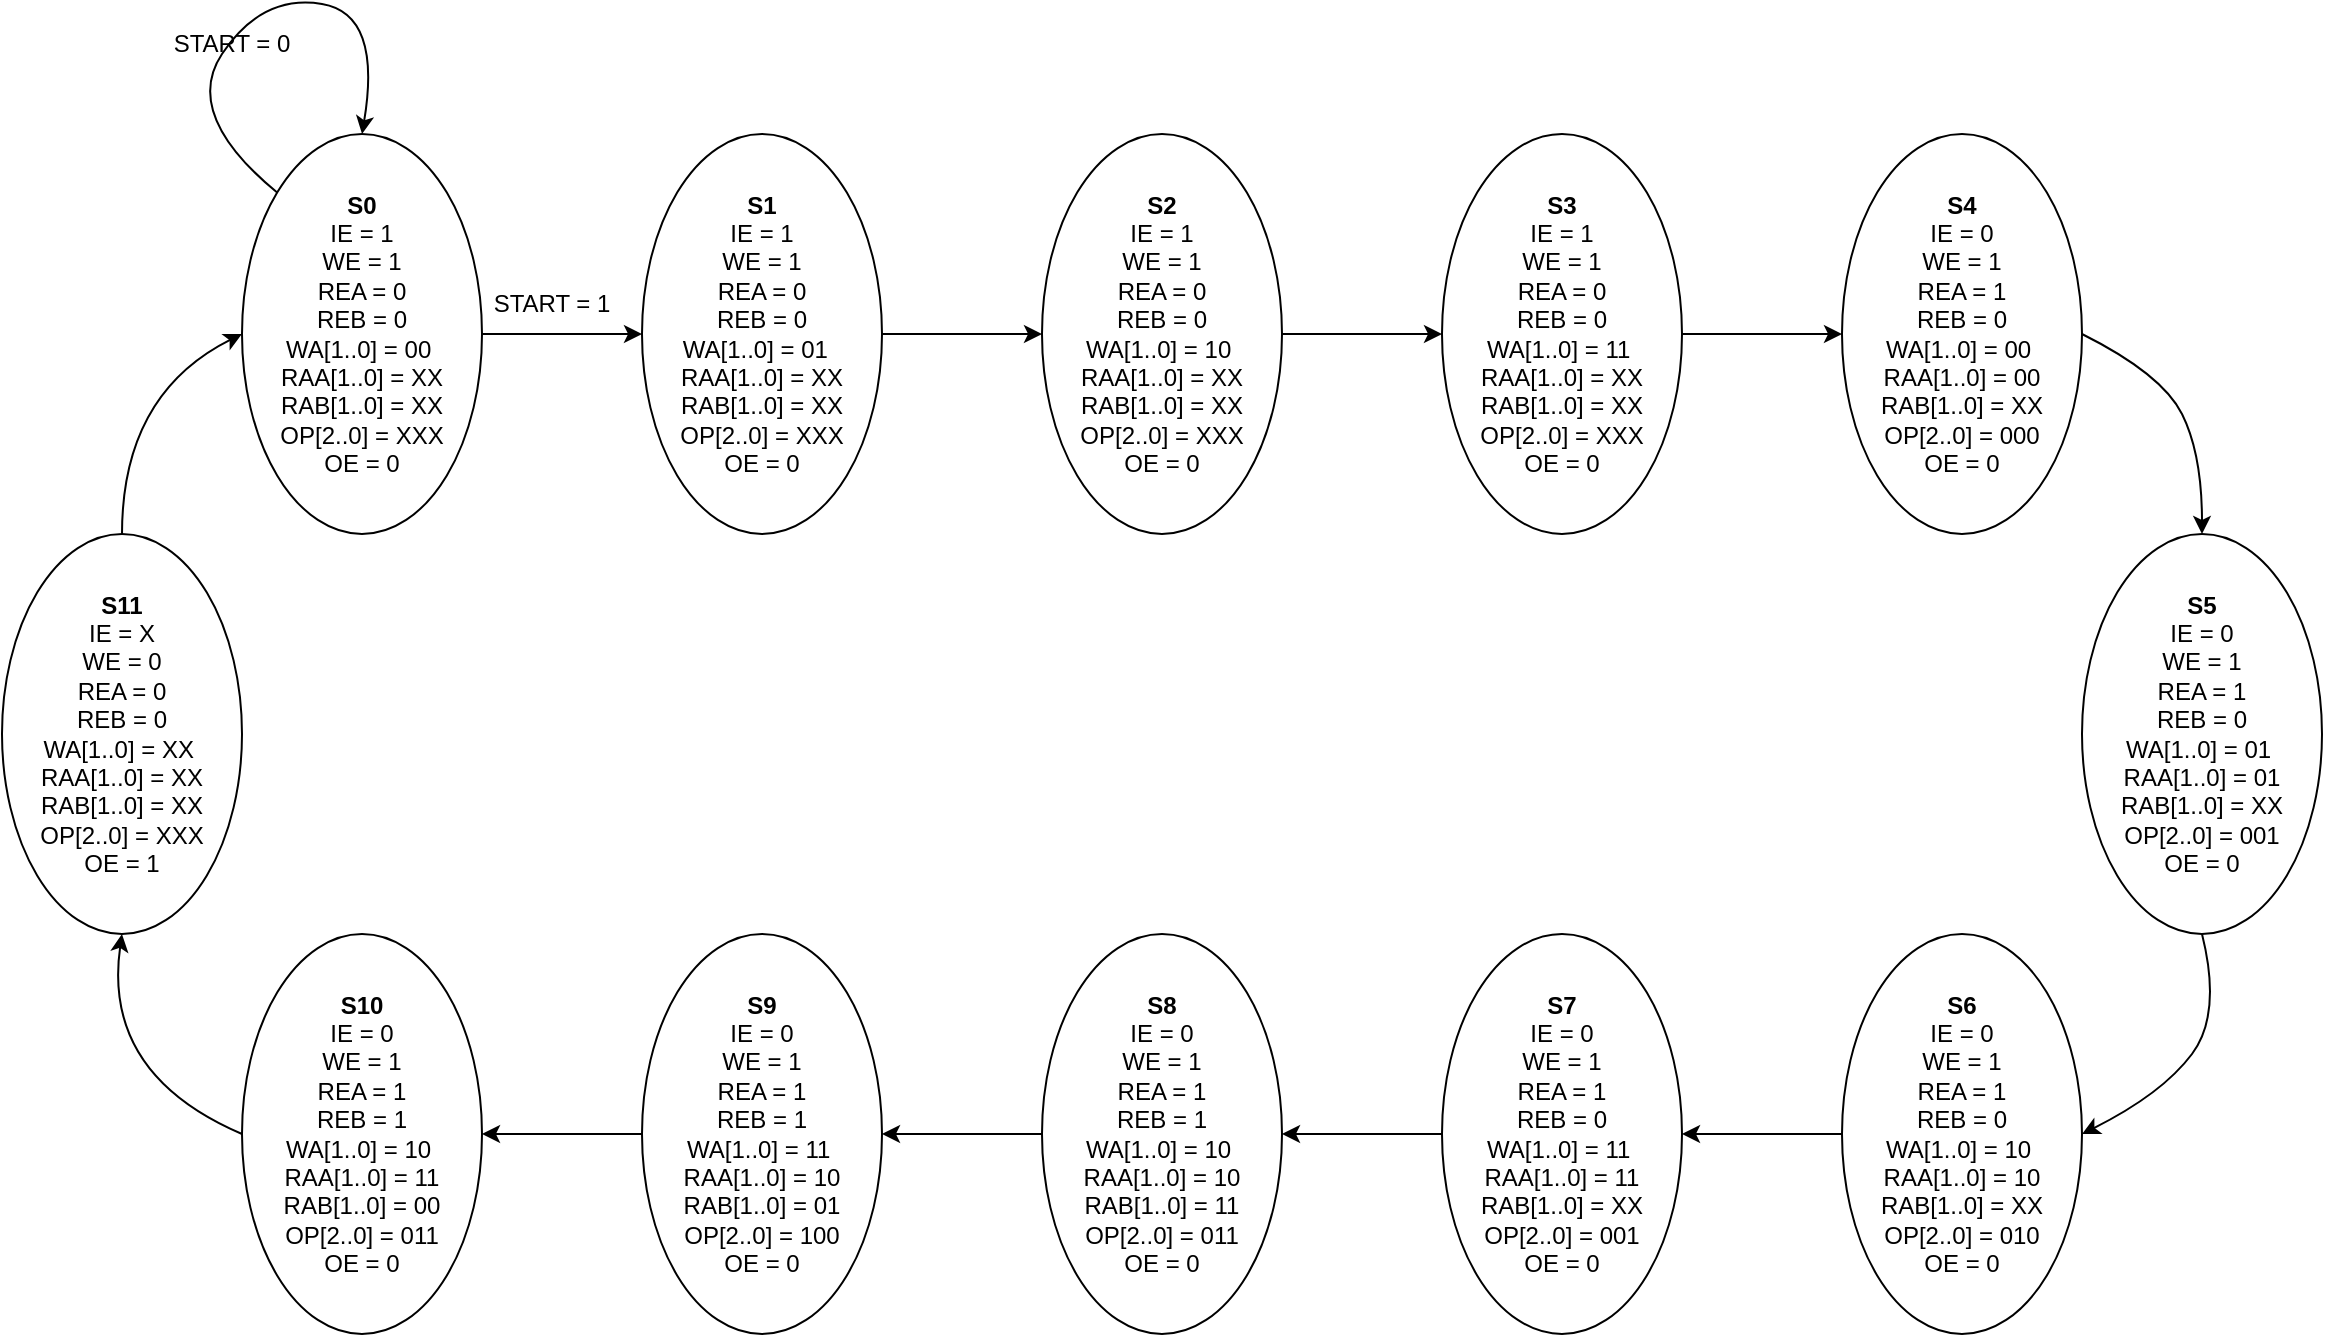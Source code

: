 <mxfile version="21.3.8" type="device">
  <diagram name="Page-1" id="VS1oO5ibQx5XVfMO6Kc4">
    <mxGraphModel dx="2403" dy="1121" grid="0" gridSize="10" guides="1" tooltips="1" connect="1" arrows="1" fold="1" page="0" pageScale="1" pageWidth="850" pageHeight="1100" math="0" shadow="0">
      <root>
        <mxCell id="0" />
        <mxCell id="1" parent="0" />
        <mxCell id="FRh-b3wu35y1rw_efmFj-13" value="" style="edgeStyle=orthogonalEdgeStyle;rounded=0;orthogonalLoop=1;jettySize=auto;html=1;" edge="1" parent="1" source="FRh-b3wu35y1rw_efmFj-1" target="FRh-b3wu35y1rw_efmFj-2">
          <mxGeometry relative="1" as="geometry" />
        </mxCell>
        <mxCell id="FRh-b3wu35y1rw_efmFj-1" value="&lt;b&gt;S0&lt;br&gt;&lt;/b&gt;&lt;span style=&quot;border-color: var(--border-color);&quot;&gt;IE = 1&lt;/span&gt;&lt;br&gt;WE = 1&lt;br&gt;REA = 0&lt;br&gt;&lt;span style=&quot;border-color: var(--border-color);&quot;&gt;REB = 0&lt;br&gt;&lt;/span&gt;&lt;span style=&quot;border-color: var(--border-color);&quot;&gt;WA[1..0] = 00&amp;nbsp;&lt;br style=&quot;border-color: var(--border-color);&quot;&gt;&lt;/span&gt;RAA[1..0] = XX&lt;br&gt;RAB[1..0] = XX&lt;br&gt;OP[2..0] = XXX&lt;br&gt;OE = 0" style="ellipse;whiteSpace=wrap;html=1;" vertex="1" parent="1">
          <mxGeometry x="100" y="40" width="120" height="200" as="geometry" />
        </mxCell>
        <mxCell id="FRh-b3wu35y1rw_efmFj-14" value="" style="edgeStyle=orthogonalEdgeStyle;rounded=0;orthogonalLoop=1;jettySize=auto;html=1;" edge="1" parent="1" source="FRh-b3wu35y1rw_efmFj-2" target="FRh-b3wu35y1rw_efmFj-3">
          <mxGeometry relative="1" as="geometry" />
        </mxCell>
        <mxCell id="FRh-b3wu35y1rw_efmFj-2" value="&lt;b style=&quot;border-color: var(--border-color);&quot;&gt;S1&lt;br style=&quot;border-color: var(--border-color);&quot;&gt;&lt;/b&gt;&lt;span style=&quot;border-color: var(--border-color);&quot;&gt;IE = 1&lt;/span&gt;&lt;span style=&quot;border-color: var(--border-color);&quot;&gt;&lt;br style=&quot;border-color: var(--border-color);&quot;&gt;WE = 1&lt;br style=&quot;border-color: var(--border-color);&quot;&gt;REA = 0&lt;br style=&quot;border-color: var(--border-color);&quot;&gt;&lt;/span&gt;&lt;span style=&quot;border-color: var(--border-color);&quot;&gt;REB = 0&lt;br style=&quot;border-color: var(--border-color);&quot;&gt;&lt;/span&gt;&lt;span style=&quot;border-color: var(--border-color);&quot;&gt;WA[1..0] = 01&amp;nbsp;&amp;nbsp;&lt;br style=&quot;border-color: var(--border-color);&quot;&gt;&lt;/span&gt;&lt;span style=&quot;border-color: var(--border-color);&quot;&gt;RAA[1..0] = XX&lt;br style=&quot;border-color: var(--border-color);&quot;&gt;RAB[1..0] = XX&lt;br style=&quot;border-color: var(--border-color);&quot;&gt;OP[2..0] = XXX&lt;br style=&quot;border-color: var(--border-color);&quot;&gt;OE = 0&lt;/span&gt;" style="ellipse;whiteSpace=wrap;html=1;" vertex="1" parent="1">
          <mxGeometry x="300" y="40" width="120" height="200" as="geometry" />
        </mxCell>
        <mxCell id="FRh-b3wu35y1rw_efmFj-15" value="" style="edgeStyle=orthogonalEdgeStyle;rounded=0;orthogonalLoop=1;jettySize=auto;html=1;" edge="1" parent="1" source="FRh-b3wu35y1rw_efmFj-3" target="FRh-b3wu35y1rw_efmFj-4">
          <mxGeometry relative="1" as="geometry" />
        </mxCell>
        <mxCell id="FRh-b3wu35y1rw_efmFj-3" value="&lt;b style=&quot;border-color: var(--border-color);&quot;&gt;S2&lt;br style=&quot;border-color: var(--border-color);&quot;&gt;&lt;/b&gt;&lt;span style=&quot;border-color: var(--border-color);&quot;&gt;IE = 1&lt;/span&gt;&lt;span style=&quot;border-color: var(--border-color);&quot;&gt;&lt;br style=&quot;border-color: var(--border-color);&quot;&gt;WE = 1&lt;br style=&quot;border-color: var(--border-color);&quot;&gt;REA = 0&lt;br style=&quot;border-color: var(--border-color);&quot;&gt;&lt;/span&gt;&lt;span style=&quot;border-color: var(--border-color);&quot;&gt;REB = 0&lt;br style=&quot;border-color: var(--border-color);&quot;&gt;&lt;/span&gt;&lt;span style=&quot;border-color: var(--border-color);&quot;&gt;WA[1..0] = 10&amp;nbsp;&lt;br style=&quot;border-color: var(--border-color);&quot;&gt;&lt;/span&gt;&lt;span style=&quot;border-color: var(--border-color);&quot;&gt;RAA[1..0] = XX&lt;br style=&quot;border-color: var(--border-color);&quot;&gt;RAB[1..0] = XX&lt;br style=&quot;border-color: var(--border-color);&quot;&gt;OP[2..0] = XXX&lt;br style=&quot;border-color: var(--border-color);&quot;&gt;OE = 0&lt;/span&gt;" style="ellipse;whiteSpace=wrap;html=1;" vertex="1" parent="1">
          <mxGeometry x="500" y="40" width="120" height="200" as="geometry" />
        </mxCell>
        <mxCell id="FRh-b3wu35y1rw_efmFj-16" value="" style="edgeStyle=orthogonalEdgeStyle;rounded=0;orthogonalLoop=1;jettySize=auto;html=1;" edge="1" parent="1" source="FRh-b3wu35y1rw_efmFj-4" target="FRh-b3wu35y1rw_efmFj-6">
          <mxGeometry relative="1" as="geometry" />
        </mxCell>
        <mxCell id="FRh-b3wu35y1rw_efmFj-4" value="&lt;b style=&quot;border-color: var(--border-color);&quot;&gt;S3&lt;br style=&quot;border-color: var(--border-color);&quot;&gt;&lt;/b&gt;&lt;span style=&quot;border-color: var(--border-color);&quot;&gt;IE = 1&lt;/span&gt;&lt;span style=&quot;border-color: var(--border-color);&quot;&gt;&lt;br style=&quot;border-color: var(--border-color);&quot;&gt;WE = 1&lt;br style=&quot;border-color: var(--border-color);&quot;&gt;REA = 0&lt;br style=&quot;border-color: var(--border-color);&quot;&gt;&lt;/span&gt;&lt;span style=&quot;border-color: var(--border-color);&quot;&gt;REB = 0&lt;br style=&quot;border-color: var(--border-color);&quot;&gt;&lt;/span&gt;&lt;span style=&quot;border-color: var(--border-color);&quot;&gt;WA[1..0] = 11&amp;nbsp;&lt;br style=&quot;border-color: var(--border-color);&quot;&gt;&lt;/span&gt;&lt;span style=&quot;border-color: var(--border-color);&quot;&gt;RAA[1..0] = XX&lt;br style=&quot;border-color: var(--border-color);&quot;&gt;RAB[1..0] = XX&lt;br style=&quot;border-color: var(--border-color);&quot;&gt;OP[2..0] = XXX&lt;br style=&quot;border-color: var(--border-color);&quot;&gt;OE = 0&lt;/span&gt;" style="ellipse;whiteSpace=wrap;html=1;" vertex="1" parent="1">
          <mxGeometry x="700" y="40" width="120" height="200" as="geometry" />
        </mxCell>
        <mxCell id="FRh-b3wu35y1rw_efmFj-5" value="&lt;b style=&quot;border-color: var(--border-color);&quot;&gt;S11&lt;br style=&quot;border-color: var(--border-color);&quot;&gt;&lt;/b&gt;&lt;span style=&quot;border-color: var(--border-color);&quot;&gt;IE = X&lt;/span&gt;&lt;span style=&quot;border-color: var(--border-color);&quot;&gt;&lt;br style=&quot;border-color: var(--border-color);&quot;&gt;WE = 0&lt;br style=&quot;border-color: var(--border-color);&quot;&gt;REA = 0&lt;br style=&quot;border-color: var(--border-color);&quot;&gt;&lt;/span&gt;&lt;span style=&quot;border-color: var(--border-color);&quot;&gt;REB = 0&lt;br style=&quot;border-color: var(--border-color);&quot;&gt;&lt;/span&gt;&lt;span style=&quot;border-color: var(--border-color);&quot;&gt;WA[1..0] = XX&amp;nbsp;&lt;br style=&quot;border-color: var(--border-color);&quot;&gt;&lt;/span&gt;&lt;span style=&quot;border-color: var(--border-color);&quot;&gt;RAA[1..0] = XX&lt;br style=&quot;border-color: var(--border-color);&quot;&gt;RAB[1..0] = XX&lt;br style=&quot;border-color: var(--border-color);&quot;&gt;OP[2..0] = XXX&lt;br style=&quot;border-color: var(--border-color);&quot;&gt;OE = 1&lt;/span&gt;" style="ellipse;whiteSpace=wrap;html=1;" vertex="1" parent="1">
          <mxGeometry x="-20" y="240" width="120" height="200" as="geometry" />
        </mxCell>
        <mxCell id="FRh-b3wu35y1rw_efmFj-6" value="&lt;b style=&quot;border-color: var(--border-color);&quot;&gt;S4&lt;br style=&quot;border-color: var(--border-color);&quot;&gt;&lt;/b&gt;&lt;span style=&quot;border-color: var(--border-color);&quot;&gt;IE = 0&lt;/span&gt;&lt;span style=&quot;border-color: var(--border-color);&quot;&gt;&lt;br style=&quot;border-color: var(--border-color);&quot;&gt;WE = 1&lt;br style=&quot;border-color: var(--border-color);&quot;&gt;REA = 1&lt;br style=&quot;border-color: var(--border-color);&quot;&gt;&lt;/span&gt;&lt;span style=&quot;border-color: var(--border-color);&quot;&gt;REB = 0&lt;br style=&quot;border-color: var(--border-color);&quot;&gt;&lt;/span&gt;&lt;span style=&quot;border-color: var(--border-color);&quot;&gt;WA[1..0] = 00&amp;nbsp;&lt;br style=&quot;border-color: var(--border-color);&quot;&gt;&lt;/span&gt;&lt;span style=&quot;border-color: var(--border-color);&quot;&gt;RAA[1..0] = 00&lt;br style=&quot;border-color: var(--border-color);&quot;&gt;RAB[1..0] = XX&lt;br style=&quot;border-color: var(--border-color);&quot;&gt;OP[2..0] = 000&lt;br style=&quot;border-color: var(--border-color);&quot;&gt;OE =&lt;b&gt;&amp;nbsp;&lt;/b&gt;0&lt;/span&gt;" style="ellipse;whiteSpace=wrap;html=1;" vertex="1" parent="1">
          <mxGeometry x="900" y="40" width="120" height="200" as="geometry" />
        </mxCell>
        <mxCell id="FRh-b3wu35y1rw_efmFj-7" value="&lt;b style=&quot;border-color: var(--border-color);&quot;&gt;S5&lt;br style=&quot;border-color: var(--border-color);&quot;&gt;&lt;/b&gt;&lt;span style=&quot;border-color: var(--border-color);&quot;&gt;IE = 0&lt;/span&gt;&lt;span style=&quot;border-color: var(--border-color);&quot;&gt;&lt;br style=&quot;border-color: var(--border-color);&quot;&gt;WE = 1&lt;br style=&quot;border-color: var(--border-color);&quot;&gt;REA = 1&lt;br style=&quot;border-color: var(--border-color);&quot;&gt;&lt;/span&gt;&lt;span style=&quot;border-color: var(--border-color);&quot;&gt;REB = 0&lt;br style=&quot;border-color: var(--border-color);&quot;&gt;&lt;/span&gt;&lt;span style=&quot;border-color: var(--border-color);&quot;&gt;WA[1..0] = 01&amp;nbsp;&lt;br style=&quot;border-color: var(--border-color);&quot;&gt;&lt;/span&gt;&lt;span style=&quot;border-color: var(--border-color);&quot;&gt;RAA[1..0] = 01&lt;br style=&quot;border-color: var(--border-color);&quot;&gt;RAB[1..0] = XX&lt;br style=&quot;border-color: var(--border-color);&quot;&gt;OP[2..0] = 001&lt;br style=&quot;border-color: var(--border-color);&quot;&gt;OE = 0&lt;/span&gt;" style="ellipse;whiteSpace=wrap;html=1;" vertex="1" parent="1">
          <mxGeometry x="1020" y="240" width="120" height="200" as="geometry" />
        </mxCell>
        <mxCell id="FRh-b3wu35y1rw_efmFj-8" value="&lt;b style=&quot;border-color: var(--border-color);&quot;&gt;S10&lt;br style=&quot;border-color: var(--border-color);&quot;&gt;&lt;/b&gt;&lt;span style=&quot;border-color: var(--border-color);&quot;&gt;IE = 0&lt;/span&gt;&lt;span style=&quot;border-color: var(--border-color);&quot;&gt;&lt;br style=&quot;border-color: var(--border-color);&quot;&gt;WE = 1&lt;br style=&quot;border-color: var(--border-color);&quot;&gt;REA = 1&lt;br style=&quot;border-color: var(--border-color);&quot;&gt;&lt;/span&gt;&lt;span style=&quot;border-color: var(--border-color);&quot;&gt;REB = 1&lt;br style=&quot;border-color: var(--border-color);&quot;&gt;&lt;/span&gt;&lt;span style=&quot;border-color: var(--border-color);&quot;&gt;WA[1..0] = 10&amp;nbsp;&lt;br style=&quot;border-color: var(--border-color);&quot;&gt;&lt;/span&gt;&lt;span style=&quot;border-color: var(--border-color);&quot;&gt;RAA[1..0] = 11&lt;br style=&quot;border-color: var(--border-color);&quot;&gt;RAB[1..0] = 00&lt;br style=&quot;border-color: var(--border-color);&quot;&gt;OP[2..0] = 011&lt;br style=&quot;border-color: var(--border-color);&quot;&gt;OE =&lt;/span&gt;&lt;b style=&quot;border-color: var(--border-color);&quot;&gt;&amp;nbsp;&lt;/b&gt;&lt;span style=&quot;border-color: var(--border-color);&quot;&gt;0&lt;/span&gt;" style="ellipse;whiteSpace=wrap;html=1;" vertex="1" parent="1">
          <mxGeometry x="100" y="440" width="120" height="200" as="geometry" />
        </mxCell>
        <mxCell id="FRh-b3wu35y1rw_efmFj-24" value="" style="edgeStyle=orthogonalEdgeStyle;rounded=0;orthogonalLoop=1;jettySize=auto;html=1;" edge="1" parent="1" source="FRh-b3wu35y1rw_efmFj-9" target="FRh-b3wu35y1rw_efmFj-8">
          <mxGeometry relative="1" as="geometry" />
        </mxCell>
        <mxCell id="FRh-b3wu35y1rw_efmFj-9" value="&lt;b style=&quot;border-color: var(--border-color);&quot;&gt;S9&lt;br style=&quot;border-color: var(--border-color);&quot;&gt;&lt;/b&gt;&lt;span style=&quot;border-color: var(--border-color);&quot;&gt;IE = 0&lt;/span&gt;&lt;span style=&quot;border-color: var(--border-color);&quot;&gt;&lt;br style=&quot;border-color: var(--border-color);&quot;&gt;WE = 1&lt;br style=&quot;border-color: var(--border-color);&quot;&gt;REA = 1&lt;br style=&quot;border-color: var(--border-color);&quot;&gt;&lt;/span&gt;&lt;span style=&quot;border-color: var(--border-color);&quot;&gt;REB = 1&lt;br style=&quot;border-color: var(--border-color);&quot;&gt;&lt;/span&gt;&lt;span style=&quot;border-color: var(--border-color);&quot;&gt;WA[1..0] = 11&amp;nbsp;&lt;br style=&quot;border-color: var(--border-color);&quot;&gt;&lt;/span&gt;&lt;span style=&quot;border-color: var(--border-color);&quot;&gt;RAA[1..0] = 10&lt;br style=&quot;border-color: var(--border-color);&quot;&gt;RAB[1..0] = 01&lt;br style=&quot;border-color: var(--border-color);&quot;&gt;OP[2..0] = 100&lt;br style=&quot;border-color: var(--border-color);&quot;&gt;OE = 0&lt;/span&gt;" style="ellipse;whiteSpace=wrap;html=1;" vertex="1" parent="1">
          <mxGeometry x="300" y="440" width="120" height="200" as="geometry" />
        </mxCell>
        <mxCell id="FRh-b3wu35y1rw_efmFj-23" value="" style="edgeStyle=orthogonalEdgeStyle;rounded=0;orthogonalLoop=1;jettySize=auto;html=1;" edge="1" parent="1" source="FRh-b3wu35y1rw_efmFj-10" target="FRh-b3wu35y1rw_efmFj-9">
          <mxGeometry relative="1" as="geometry" />
        </mxCell>
        <mxCell id="FRh-b3wu35y1rw_efmFj-10" value="&lt;b style=&quot;border-color: var(--border-color);&quot;&gt;S8&lt;br style=&quot;border-color: var(--border-color);&quot;&gt;&lt;/b&gt;&lt;span style=&quot;border-color: var(--border-color);&quot;&gt;IE = 0&lt;/span&gt;&lt;span style=&quot;border-color: var(--border-color);&quot;&gt;&lt;br style=&quot;border-color: var(--border-color);&quot;&gt;WE = 1&lt;br style=&quot;border-color: var(--border-color);&quot;&gt;REA = 1&lt;br style=&quot;border-color: var(--border-color);&quot;&gt;&lt;/span&gt;&lt;span style=&quot;border-color: var(--border-color);&quot;&gt;REB = 1&lt;br style=&quot;border-color: var(--border-color);&quot;&gt;&lt;/span&gt;&lt;span style=&quot;border-color: var(--border-color);&quot;&gt;WA[1..0] = 10&amp;nbsp;&lt;br style=&quot;border-color: var(--border-color);&quot;&gt;&lt;/span&gt;&lt;span style=&quot;border-color: var(--border-color);&quot;&gt;RAA[1..0] = 10&lt;br style=&quot;border-color: var(--border-color);&quot;&gt;RAB[1..0] = 11&lt;br style=&quot;border-color: var(--border-color);&quot;&gt;OP[2..0] = 011&lt;br style=&quot;border-color: var(--border-color);&quot;&gt;OE = 0&lt;/span&gt;" style="ellipse;whiteSpace=wrap;html=1;" vertex="1" parent="1">
          <mxGeometry x="500" y="440" width="120" height="200" as="geometry" />
        </mxCell>
        <mxCell id="FRh-b3wu35y1rw_efmFj-22" value="" style="edgeStyle=orthogonalEdgeStyle;rounded=0;orthogonalLoop=1;jettySize=auto;html=1;" edge="1" parent="1" source="FRh-b3wu35y1rw_efmFj-11" target="FRh-b3wu35y1rw_efmFj-10">
          <mxGeometry relative="1" as="geometry" />
        </mxCell>
        <mxCell id="FRh-b3wu35y1rw_efmFj-11" value="&lt;b style=&quot;border-color: var(--border-color);&quot;&gt;S7&lt;br style=&quot;border-color: var(--border-color);&quot;&gt;&lt;/b&gt;&lt;span style=&quot;border-color: var(--border-color);&quot;&gt;IE = 0&lt;/span&gt;&lt;span style=&quot;border-color: var(--border-color);&quot;&gt;&lt;br style=&quot;border-color: var(--border-color);&quot;&gt;WE = 1&lt;br style=&quot;border-color: var(--border-color);&quot;&gt;REA = 1&lt;br style=&quot;border-color: var(--border-color);&quot;&gt;&lt;/span&gt;&lt;span style=&quot;border-color: var(--border-color);&quot;&gt;REB = 0&lt;br style=&quot;border-color: var(--border-color);&quot;&gt;&lt;/span&gt;&lt;span style=&quot;border-color: var(--border-color);&quot;&gt;WA[1..0] = 11&amp;nbsp;&lt;br style=&quot;border-color: var(--border-color);&quot;&gt;&lt;/span&gt;&lt;span style=&quot;border-color: var(--border-color);&quot;&gt;RAA[1..0] = 11&lt;br style=&quot;border-color: var(--border-color);&quot;&gt;RAB[1..0] = XX&lt;br style=&quot;border-color: var(--border-color);&quot;&gt;OP[2..0] = 001&lt;br style=&quot;border-color: var(--border-color);&quot;&gt;OE = 0&lt;/span&gt;" style="ellipse;whiteSpace=wrap;html=1;" vertex="1" parent="1">
          <mxGeometry x="700" y="440" width="120" height="200" as="geometry" />
        </mxCell>
        <mxCell id="FRh-b3wu35y1rw_efmFj-21" value="" style="edgeStyle=orthogonalEdgeStyle;rounded=0;orthogonalLoop=1;jettySize=auto;html=1;" edge="1" parent="1" source="FRh-b3wu35y1rw_efmFj-12" target="FRh-b3wu35y1rw_efmFj-11">
          <mxGeometry relative="1" as="geometry" />
        </mxCell>
        <mxCell id="FRh-b3wu35y1rw_efmFj-12" value="&lt;b style=&quot;border-color: var(--border-color);&quot;&gt;S6&lt;br style=&quot;border-color: var(--border-color);&quot;&gt;&lt;/b&gt;&lt;span style=&quot;border-color: var(--border-color);&quot;&gt;IE = 0&lt;/span&gt;&lt;span style=&quot;border-color: var(--border-color);&quot;&gt;&lt;br style=&quot;border-color: var(--border-color);&quot;&gt;WE = 1&lt;br style=&quot;border-color: var(--border-color);&quot;&gt;REA = 1&lt;br style=&quot;border-color: var(--border-color);&quot;&gt;&lt;/span&gt;&lt;span style=&quot;border-color: var(--border-color);&quot;&gt;REB = 0&lt;br style=&quot;border-color: var(--border-color);&quot;&gt;&lt;/span&gt;&lt;span style=&quot;border-color: var(--border-color);&quot;&gt;WA[1..0] = 10&amp;nbsp;&lt;br style=&quot;border-color: var(--border-color);&quot;&gt;&lt;/span&gt;&lt;span style=&quot;border-color: var(--border-color);&quot;&gt;RAA[1..0] = 10&lt;br style=&quot;border-color: var(--border-color);&quot;&gt;RAB[1..0] = XX&lt;br style=&quot;border-color: var(--border-color);&quot;&gt;OP[2..0] = 010&lt;br style=&quot;border-color: var(--border-color);&quot;&gt;OE = 0&lt;/span&gt;" style="ellipse;whiteSpace=wrap;html=1;" vertex="1" parent="1">
          <mxGeometry x="900" y="440" width="120" height="200" as="geometry" />
        </mxCell>
        <mxCell id="FRh-b3wu35y1rw_efmFj-19" value="" style="curved=1;endArrow=classic;html=1;rounded=0;exitX=1;exitY=0.5;exitDx=0;exitDy=0;entryX=0.5;entryY=0;entryDx=0;entryDy=0;" edge="1" parent="1" source="FRh-b3wu35y1rw_efmFj-6" target="FRh-b3wu35y1rw_efmFj-7">
          <mxGeometry width="50" height="50" relative="1" as="geometry">
            <mxPoint x="1010" y="300" as="sourcePoint" />
            <mxPoint x="1060" y="250" as="targetPoint" />
            <Array as="points">
              <mxPoint x="1060" y="160" />
              <mxPoint x="1080" y="200" />
            </Array>
          </mxGeometry>
        </mxCell>
        <mxCell id="FRh-b3wu35y1rw_efmFj-20" value="" style="curved=1;endArrow=classic;html=1;rounded=0;exitX=1;exitY=0.5;exitDx=0;exitDy=0;entryX=1;entryY=0.5;entryDx=0;entryDy=0;" edge="1" parent="1" target="FRh-b3wu35y1rw_efmFj-12">
          <mxGeometry width="50" height="50" relative="1" as="geometry">
            <mxPoint x="1080" y="440" as="sourcePoint" />
            <mxPoint x="1140" y="540" as="targetPoint" />
            <Array as="points">
              <mxPoint x="1090" y="480" />
              <mxPoint x="1060" y="520" />
            </Array>
          </mxGeometry>
        </mxCell>
        <mxCell id="FRh-b3wu35y1rw_efmFj-25" value="" style="curved=1;endArrow=classic;html=1;rounded=0;exitX=1;exitY=0.5;exitDx=0;exitDy=0;entryX=0;entryY=0.5;entryDx=0;entryDy=0;" edge="1" parent="1" target="FRh-b3wu35y1rw_efmFj-1">
          <mxGeometry width="50" height="50" relative="1" as="geometry">
            <mxPoint x="40" y="240" as="sourcePoint" />
            <mxPoint x="100" y="340" as="targetPoint" />
            <Array as="points">
              <mxPoint x="40" y="170" />
            </Array>
          </mxGeometry>
        </mxCell>
        <mxCell id="FRh-b3wu35y1rw_efmFj-26" value="" style="curved=1;endArrow=classic;html=1;rounded=0;exitX=0;exitY=0.5;exitDx=0;exitDy=0;entryX=0;entryY=0.5;entryDx=0;entryDy=0;" edge="1" parent="1" source="FRh-b3wu35y1rw_efmFj-8">
          <mxGeometry width="50" height="50" relative="1" as="geometry">
            <mxPoint x="-20" y="540" as="sourcePoint" />
            <mxPoint x="40" y="440" as="targetPoint" />
            <Array as="points">
              <mxPoint x="30" y="510" />
            </Array>
          </mxGeometry>
        </mxCell>
        <mxCell id="FRh-b3wu35y1rw_efmFj-28" value="" style="curved=1;endArrow=classic;html=1;rounded=0;exitX=0;exitY=0;exitDx=0;exitDy=0;entryX=0.5;entryY=0;entryDx=0;entryDy=0;" edge="1" parent="1" source="FRh-b3wu35y1rw_efmFj-1" target="FRh-b3wu35y1rw_efmFj-1">
          <mxGeometry width="50" height="50" relative="1" as="geometry">
            <mxPoint x="350" y="80" as="sourcePoint" />
            <mxPoint x="400" y="30" as="targetPoint" />
            <Array as="points">
              <mxPoint x="70" y="30" />
              <mxPoint x="110" y="-30" />
              <mxPoint x="170" y="-20" />
            </Array>
          </mxGeometry>
        </mxCell>
        <mxCell id="FRh-b3wu35y1rw_efmFj-29" value="START = 1" style="text;html=1;strokeColor=none;fillColor=none;align=center;verticalAlign=middle;whiteSpace=wrap;rounded=0;" vertex="1" parent="1">
          <mxGeometry x="220" y="110" width="70" height="30" as="geometry" />
        </mxCell>
        <mxCell id="FRh-b3wu35y1rw_efmFj-30" value="START = 0" style="text;html=1;strokeColor=none;fillColor=none;align=center;verticalAlign=middle;whiteSpace=wrap;rounded=0;" vertex="1" parent="1">
          <mxGeometry x="60" y="-20" width="70" height="30" as="geometry" />
        </mxCell>
      </root>
    </mxGraphModel>
  </diagram>
</mxfile>
